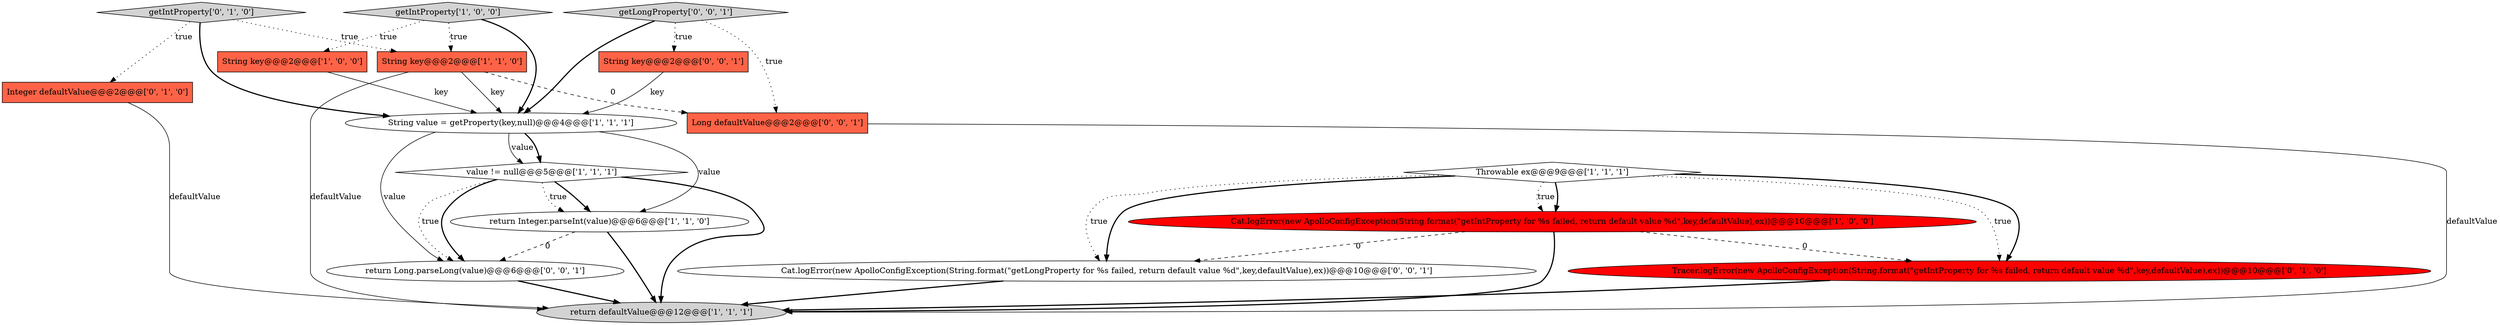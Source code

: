 digraph {
7 [style = filled, label = "Throwable ex@@@9@@@['1', '1', '1']", fillcolor = white, shape = diamond image = "AAA0AAABBB1BBB"];
14 [style = filled, label = "return Long.parseLong(value)@@@6@@@['0', '0', '1']", fillcolor = white, shape = ellipse image = "AAA0AAABBB3BBB"];
1 [style = filled, label = "getIntProperty['1', '0', '0']", fillcolor = lightgray, shape = diamond image = "AAA0AAABBB1BBB"];
16 [style = filled, label = "Long defaultValue@@@2@@@['0', '0', '1']", fillcolor = tomato, shape = box image = "AAA0AAABBB3BBB"];
4 [style = filled, label = "return defaultValue@@@12@@@['1', '1', '1']", fillcolor = lightgray, shape = ellipse image = "AAA0AAABBB1BBB"];
3 [style = filled, label = "value != null@@@5@@@['1', '1', '1']", fillcolor = white, shape = diamond image = "AAA0AAABBB1BBB"];
11 [style = filled, label = "getIntProperty['0', '1', '0']", fillcolor = lightgray, shape = diamond image = "AAA0AAABBB2BBB"];
6 [style = filled, label = "String key@@@2@@@['1', '1', '0']", fillcolor = tomato, shape = box image = "AAA0AAABBB1BBB"];
8 [style = filled, label = "return Integer.parseInt(value)@@@6@@@['1', '1', '0']", fillcolor = white, shape = ellipse image = "AAA0AAABBB1BBB"];
13 [style = filled, label = "String key@@@2@@@['0', '0', '1']", fillcolor = tomato, shape = box image = "AAA0AAABBB3BBB"];
2 [style = filled, label = "String value = getProperty(key,null)@@@4@@@['1', '1', '1']", fillcolor = white, shape = ellipse image = "AAA0AAABBB1BBB"];
12 [style = filled, label = "Cat.logError(new ApolloConfigException(String.format(\"getLongProperty for %s failed, return default value %d\",key,defaultValue),ex))@@@10@@@['0', '0', '1']", fillcolor = white, shape = ellipse image = "AAA0AAABBB3BBB"];
9 [style = filled, label = "Tracer.logError(new ApolloConfigException(String.format(\"getIntProperty for %s failed, return default value %d\",key,defaultValue),ex))@@@10@@@['0', '1', '0']", fillcolor = red, shape = ellipse image = "AAA1AAABBB2BBB"];
15 [style = filled, label = "getLongProperty['0', '0', '1']", fillcolor = lightgray, shape = diamond image = "AAA0AAABBB3BBB"];
0 [style = filled, label = "Cat.logError(new ApolloConfigException(String.format(\"getIntProperty for %s failed, return default value %d\",key,defaultValue),ex))@@@10@@@['1', '0', '0']", fillcolor = red, shape = ellipse image = "AAA1AAABBB1BBB"];
10 [style = filled, label = "Integer defaultValue@@@2@@@['0', '1', '0']", fillcolor = tomato, shape = box image = "AAA0AAABBB2BBB"];
5 [style = filled, label = "String key@@@2@@@['1', '0', '0']", fillcolor = tomato, shape = box image = "AAA0AAABBB1BBB"];
15->2 [style = bold, label=""];
2->3 [style = solid, label="value"];
7->12 [style = bold, label=""];
11->10 [style = dotted, label="true"];
2->8 [style = solid, label="value"];
9->4 [style = bold, label=""];
2->3 [style = bold, label=""];
3->14 [style = bold, label=""];
5->2 [style = solid, label="key"];
7->0 [style = bold, label=""];
13->2 [style = solid, label="key"];
7->9 [style = dotted, label="true"];
15->16 [style = dotted, label="true"];
7->0 [style = dotted, label="true"];
8->14 [style = dashed, label="0"];
0->12 [style = dashed, label="0"];
6->2 [style = solid, label="key"];
3->4 [style = bold, label=""];
6->4 [style = solid, label="defaultValue"];
11->2 [style = bold, label=""];
3->14 [style = dotted, label="true"];
7->12 [style = dotted, label="true"];
15->13 [style = dotted, label="true"];
7->9 [style = bold, label=""];
10->4 [style = solid, label="defaultValue"];
6->16 [style = dashed, label="0"];
2->14 [style = solid, label="value"];
12->4 [style = bold, label=""];
0->4 [style = bold, label=""];
11->6 [style = dotted, label="true"];
3->8 [style = bold, label=""];
1->6 [style = dotted, label="true"];
1->2 [style = bold, label=""];
8->4 [style = bold, label=""];
16->4 [style = solid, label="defaultValue"];
0->9 [style = dashed, label="0"];
3->8 [style = dotted, label="true"];
1->5 [style = dotted, label="true"];
14->4 [style = bold, label=""];
}
